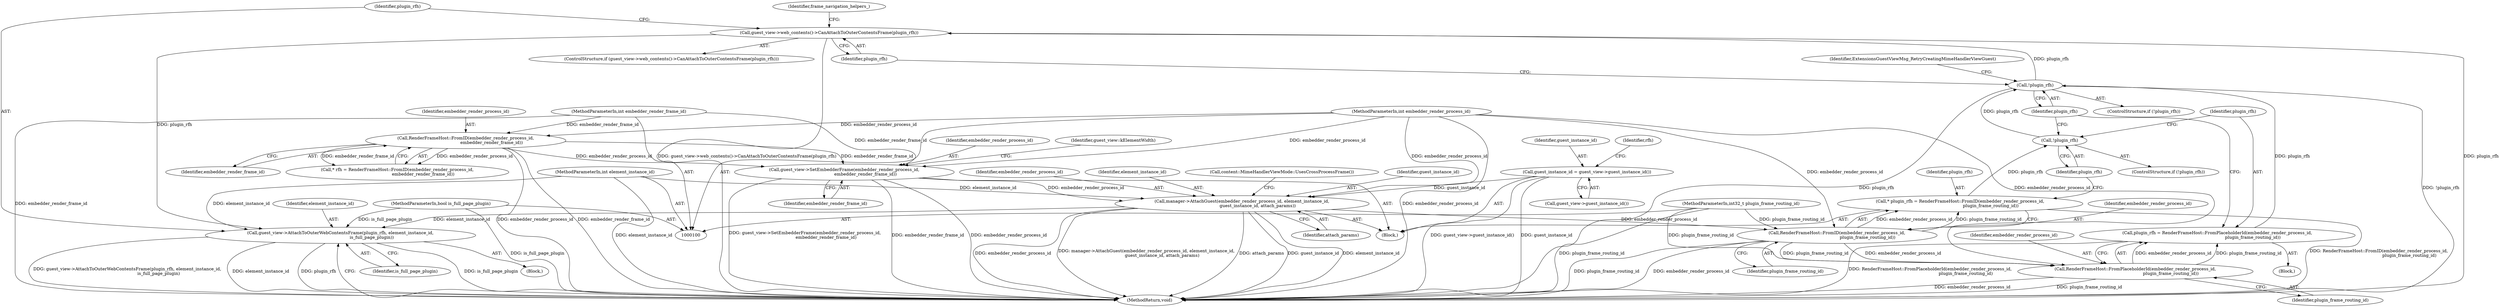 digraph "0_Chrome_5bb223676defeba9c44a5ce42460c86e24561e73_9@pointer" {
"1000203" [label="(Call,guest_view->AttachToOuterWebContentsFrame(plugin_rfh, element_instance_id,\n                                              is_full_page_plugin))"];
"1000200" [label="(Call,guest_view->web_contents()->CanAttachToOuterContentsFrame(plugin_rfh))"];
"1000190" [label="(Call,!plugin_rfh)"];
"1000181" [label="(Call,!plugin_rfh)"];
"1000175" [label="(Call,* plugin_rfh = RenderFrameHost::FromID(embedder_render_process_id,\n                                             plugin_frame_routing_id))"];
"1000177" [label="(Call,RenderFrameHost::FromID(embedder_render_process_id,\n                                             plugin_frame_routing_id))"];
"1000161" [label="(Call,manager->AttachGuest(embedder_render_process_id, element_instance_id,\n                       guest_instance_id, attach_params))"];
"1000136" [label="(Call,guest_view->SetEmbedderFrame(embedder_render_process_id,\n                               embedder_render_frame_id))"];
"1000129" [label="(Call,RenderFrameHost::FromID(embedder_render_process_id,\n                                      embedder_render_frame_id))"];
"1000102" [label="(MethodParameterIn,int embedder_render_process_id)"];
"1000103" [label="(MethodParameterIn,int embedder_render_frame_id)"];
"1000101" [label="(MethodParameterIn,int element_instance_id)"];
"1000123" [label="(Call,guest_instance_id = guest_view->guest_instance_id())"];
"1000104" [label="(MethodParameterIn,int32_t plugin_frame_routing_id)"];
"1000184" [label="(Call,plugin_rfh = RenderFrameHost::FromPlaceholderId(embedder_render_process_id,\n                                                    plugin_frame_routing_id))"];
"1000186" [label="(Call,RenderFrameHost::FromPlaceholderId(embedder_render_process_id,\n                                                    plugin_frame_routing_id))"];
"1000107" [label="(MethodParameterIn,bool is_full_page_plugin)"];
"1000226" [label="(MethodReturn,void)"];
"1000206" [label="(Identifier,is_full_page_plugin)"];
"1000189" [label="(ControlStructure,if (!plugin_rfh))"];
"1000130" [label="(Identifier,embedder_render_process_id)"];
"1000184" [label="(Call,plugin_rfh = RenderFrameHost::FromPlaceholderId(embedder_render_process_id,\n                                                    plugin_frame_routing_id))"];
"1000109" [label="(Block,)"];
"1000125" [label="(Call,guest_view->guest_instance_id())"];
"1000102" [label="(MethodParameterIn,int embedder_render_process_id)"];
"1000138" [label="(Identifier,embedder_render_frame_id)"];
"1000204" [label="(Identifier,plugin_rfh)"];
"1000199" [label="(ControlStructure,if (guest_view->web_contents()->CanAttachToOuterContentsFrame(plugin_rfh)))"];
"1000182" [label="(Identifier,plugin_rfh)"];
"1000101" [label="(MethodParameterIn,int element_instance_id)"];
"1000179" [label="(Identifier,plugin_frame_routing_id)"];
"1000163" [label="(Identifier,element_instance_id)"];
"1000136" [label="(Call,guest_view->SetEmbedderFrame(embedder_render_process_id,\n                               embedder_render_frame_id))"];
"1000180" [label="(ControlStructure,if (!plugin_rfh))"];
"1000127" [label="(Call,* rfh = RenderFrameHost::FromID(embedder_render_process_id,\n                                      embedder_render_frame_id))"];
"1000205" [label="(Identifier,element_instance_id)"];
"1000124" [label="(Identifier,guest_instance_id)"];
"1000178" [label="(Identifier,embedder_render_process_id)"];
"1000141" [label="(Identifier,guest_view::kElementWidth)"];
"1000191" [label="(Identifier,plugin_rfh)"];
"1000123" [label="(Call,guest_instance_id = guest_view->guest_instance_id())"];
"1000190" [label="(Call,!plugin_rfh)"];
"1000129" [label="(Call,RenderFrameHost::FromID(embedder_render_process_id,\n                                      embedder_render_frame_id))"];
"1000186" [label="(Call,RenderFrameHost::FromPlaceholderId(embedder_render_process_id,\n                                                    plugin_frame_routing_id))"];
"1000137" [label="(Identifier,embedder_render_process_id)"];
"1000176" [label="(Identifier,plugin_rfh)"];
"1000168" [label="(Call,content::MimeHandlerViewMode::UsesCrossProcessFrame())"];
"1000131" [label="(Identifier,embedder_render_frame_id)"];
"1000187" [label="(Identifier,embedder_render_process_id)"];
"1000211" [label="(Identifier,frame_navigation_helpers_)"];
"1000200" [label="(Call,guest_view->web_contents()->CanAttachToOuterContentsFrame(plugin_rfh))"];
"1000128" [label="(Identifier,rfh)"];
"1000165" [label="(Identifier,attach_params)"];
"1000175" [label="(Call,* plugin_rfh = RenderFrameHost::FromID(embedder_render_process_id,\n                                             plugin_frame_routing_id))"];
"1000161" [label="(Call,manager->AttachGuest(embedder_render_process_id, element_instance_id,\n                       guest_instance_id, attach_params))"];
"1000183" [label="(Block,)"];
"1000195" [label="(Identifier,ExtensionsGuestViewMsg_RetryCreatingMimeHandlerViewGuest)"];
"1000107" [label="(MethodParameterIn,bool is_full_page_plugin)"];
"1000185" [label="(Identifier,plugin_rfh)"];
"1000201" [label="(Identifier,plugin_rfh)"];
"1000181" [label="(Call,!plugin_rfh)"];
"1000203" [label="(Call,guest_view->AttachToOuterWebContentsFrame(plugin_rfh, element_instance_id,\n                                              is_full_page_plugin))"];
"1000177" [label="(Call,RenderFrameHost::FromID(embedder_render_process_id,\n                                             plugin_frame_routing_id))"];
"1000202" [label="(Block,)"];
"1000164" [label="(Identifier,guest_instance_id)"];
"1000162" [label="(Identifier,embedder_render_process_id)"];
"1000103" [label="(MethodParameterIn,int embedder_render_frame_id)"];
"1000104" [label="(MethodParameterIn,int32_t plugin_frame_routing_id)"];
"1000188" [label="(Identifier,plugin_frame_routing_id)"];
"1000203" -> "1000202"  [label="AST: "];
"1000203" -> "1000206"  [label="CFG: "];
"1000204" -> "1000203"  [label="AST: "];
"1000205" -> "1000203"  [label="AST: "];
"1000206" -> "1000203"  [label="AST: "];
"1000226" -> "1000203"  [label="CFG: "];
"1000203" -> "1000226"  [label="DDG: is_full_page_plugin"];
"1000203" -> "1000226"  [label="DDG: guest_view->AttachToOuterWebContentsFrame(plugin_rfh, element_instance_id,\n                                              is_full_page_plugin)"];
"1000203" -> "1000226"  [label="DDG: element_instance_id"];
"1000203" -> "1000226"  [label="DDG: plugin_rfh"];
"1000200" -> "1000203"  [label="DDG: plugin_rfh"];
"1000161" -> "1000203"  [label="DDG: element_instance_id"];
"1000101" -> "1000203"  [label="DDG: element_instance_id"];
"1000107" -> "1000203"  [label="DDG: is_full_page_plugin"];
"1000200" -> "1000199"  [label="AST: "];
"1000200" -> "1000201"  [label="CFG: "];
"1000201" -> "1000200"  [label="AST: "];
"1000204" -> "1000200"  [label="CFG: "];
"1000211" -> "1000200"  [label="CFG: "];
"1000200" -> "1000226"  [label="DDG: plugin_rfh"];
"1000200" -> "1000226"  [label="DDG: guest_view->web_contents()->CanAttachToOuterContentsFrame(plugin_rfh)"];
"1000190" -> "1000200"  [label="DDG: plugin_rfh"];
"1000190" -> "1000189"  [label="AST: "];
"1000190" -> "1000191"  [label="CFG: "];
"1000191" -> "1000190"  [label="AST: "];
"1000195" -> "1000190"  [label="CFG: "];
"1000201" -> "1000190"  [label="CFG: "];
"1000190" -> "1000226"  [label="DDG: !plugin_rfh"];
"1000190" -> "1000226"  [label="DDG: plugin_rfh"];
"1000181" -> "1000190"  [label="DDG: plugin_rfh"];
"1000184" -> "1000190"  [label="DDG: plugin_rfh"];
"1000181" -> "1000180"  [label="AST: "];
"1000181" -> "1000182"  [label="CFG: "];
"1000182" -> "1000181"  [label="AST: "];
"1000185" -> "1000181"  [label="CFG: "];
"1000191" -> "1000181"  [label="CFG: "];
"1000175" -> "1000181"  [label="DDG: plugin_rfh"];
"1000175" -> "1000109"  [label="AST: "];
"1000175" -> "1000177"  [label="CFG: "];
"1000176" -> "1000175"  [label="AST: "];
"1000177" -> "1000175"  [label="AST: "];
"1000182" -> "1000175"  [label="CFG: "];
"1000175" -> "1000226"  [label="DDG: RenderFrameHost::FromID(embedder_render_process_id,\n                                             plugin_frame_routing_id)"];
"1000177" -> "1000175"  [label="DDG: embedder_render_process_id"];
"1000177" -> "1000175"  [label="DDG: plugin_frame_routing_id"];
"1000177" -> "1000179"  [label="CFG: "];
"1000178" -> "1000177"  [label="AST: "];
"1000179" -> "1000177"  [label="AST: "];
"1000177" -> "1000226"  [label="DDG: embedder_render_process_id"];
"1000177" -> "1000226"  [label="DDG: plugin_frame_routing_id"];
"1000161" -> "1000177"  [label="DDG: embedder_render_process_id"];
"1000102" -> "1000177"  [label="DDG: embedder_render_process_id"];
"1000104" -> "1000177"  [label="DDG: plugin_frame_routing_id"];
"1000177" -> "1000186"  [label="DDG: embedder_render_process_id"];
"1000177" -> "1000186"  [label="DDG: plugin_frame_routing_id"];
"1000161" -> "1000109"  [label="AST: "];
"1000161" -> "1000165"  [label="CFG: "];
"1000162" -> "1000161"  [label="AST: "];
"1000163" -> "1000161"  [label="AST: "];
"1000164" -> "1000161"  [label="AST: "];
"1000165" -> "1000161"  [label="AST: "];
"1000168" -> "1000161"  [label="CFG: "];
"1000161" -> "1000226"  [label="DDG: guest_instance_id"];
"1000161" -> "1000226"  [label="DDG: element_instance_id"];
"1000161" -> "1000226"  [label="DDG: embedder_render_process_id"];
"1000161" -> "1000226"  [label="DDG: manager->AttachGuest(embedder_render_process_id, element_instance_id,\n                       guest_instance_id, attach_params)"];
"1000161" -> "1000226"  [label="DDG: attach_params"];
"1000136" -> "1000161"  [label="DDG: embedder_render_process_id"];
"1000102" -> "1000161"  [label="DDG: embedder_render_process_id"];
"1000101" -> "1000161"  [label="DDG: element_instance_id"];
"1000123" -> "1000161"  [label="DDG: guest_instance_id"];
"1000136" -> "1000109"  [label="AST: "];
"1000136" -> "1000138"  [label="CFG: "];
"1000137" -> "1000136"  [label="AST: "];
"1000138" -> "1000136"  [label="AST: "];
"1000141" -> "1000136"  [label="CFG: "];
"1000136" -> "1000226"  [label="DDG: guest_view->SetEmbedderFrame(embedder_render_process_id,\n                               embedder_render_frame_id)"];
"1000136" -> "1000226"  [label="DDG: embedder_render_frame_id"];
"1000136" -> "1000226"  [label="DDG: embedder_render_process_id"];
"1000129" -> "1000136"  [label="DDG: embedder_render_process_id"];
"1000129" -> "1000136"  [label="DDG: embedder_render_frame_id"];
"1000102" -> "1000136"  [label="DDG: embedder_render_process_id"];
"1000103" -> "1000136"  [label="DDG: embedder_render_frame_id"];
"1000129" -> "1000127"  [label="AST: "];
"1000129" -> "1000131"  [label="CFG: "];
"1000130" -> "1000129"  [label="AST: "];
"1000131" -> "1000129"  [label="AST: "];
"1000127" -> "1000129"  [label="CFG: "];
"1000129" -> "1000226"  [label="DDG: embedder_render_process_id"];
"1000129" -> "1000226"  [label="DDG: embedder_render_frame_id"];
"1000129" -> "1000127"  [label="DDG: embedder_render_process_id"];
"1000129" -> "1000127"  [label="DDG: embedder_render_frame_id"];
"1000102" -> "1000129"  [label="DDG: embedder_render_process_id"];
"1000103" -> "1000129"  [label="DDG: embedder_render_frame_id"];
"1000102" -> "1000100"  [label="AST: "];
"1000102" -> "1000226"  [label="DDG: embedder_render_process_id"];
"1000102" -> "1000186"  [label="DDG: embedder_render_process_id"];
"1000103" -> "1000100"  [label="AST: "];
"1000103" -> "1000226"  [label="DDG: embedder_render_frame_id"];
"1000101" -> "1000100"  [label="AST: "];
"1000101" -> "1000226"  [label="DDG: element_instance_id"];
"1000123" -> "1000109"  [label="AST: "];
"1000123" -> "1000125"  [label="CFG: "];
"1000124" -> "1000123"  [label="AST: "];
"1000125" -> "1000123"  [label="AST: "];
"1000128" -> "1000123"  [label="CFG: "];
"1000123" -> "1000226"  [label="DDG: guest_view->guest_instance_id()"];
"1000123" -> "1000226"  [label="DDG: guest_instance_id"];
"1000104" -> "1000100"  [label="AST: "];
"1000104" -> "1000226"  [label="DDG: plugin_frame_routing_id"];
"1000104" -> "1000186"  [label="DDG: plugin_frame_routing_id"];
"1000184" -> "1000183"  [label="AST: "];
"1000184" -> "1000186"  [label="CFG: "];
"1000185" -> "1000184"  [label="AST: "];
"1000186" -> "1000184"  [label="AST: "];
"1000191" -> "1000184"  [label="CFG: "];
"1000184" -> "1000226"  [label="DDG: RenderFrameHost::FromPlaceholderId(embedder_render_process_id,\n                                                    plugin_frame_routing_id)"];
"1000186" -> "1000184"  [label="DDG: embedder_render_process_id"];
"1000186" -> "1000184"  [label="DDG: plugin_frame_routing_id"];
"1000186" -> "1000188"  [label="CFG: "];
"1000187" -> "1000186"  [label="AST: "];
"1000188" -> "1000186"  [label="AST: "];
"1000186" -> "1000226"  [label="DDG: plugin_frame_routing_id"];
"1000186" -> "1000226"  [label="DDG: embedder_render_process_id"];
"1000107" -> "1000100"  [label="AST: "];
"1000107" -> "1000226"  [label="DDG: is_full_page_plugin"];
}
